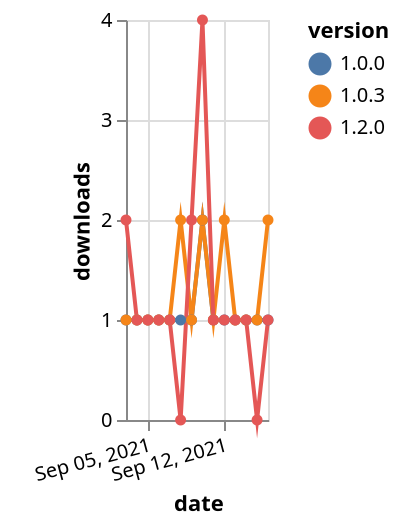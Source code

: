 {"$schema": "https://vega.github.io/schema/vega-lite/v5.json", "description": "A simple bar chart with embedded data.", "data": {"values": [{"date": "2021-09-03", "total": 161, "delta": 1, "version": "1.0.0"}, {"date": "2021-09-04", "total": 162, "delta": 1, "version": "1.0.0"}, {"date": "2021-09-05", "total": 163, "delta": 1, "version": "1.0.0"}, {"date": "2021-09-06", "total": 164, "delta": 1, "version": "1.0.0"}, {"date": "2021-09-07", "total": 165, "delta": 1, "version": "1.0.0"}, {"date": "2021-09-08", "total": 166, "delta": 1, "version": "1.0.0"}, {"date": "2021-09-09", "total": 167, "delta": 1, "version": "1.0.0"}, {"date": "2021-09-10", "total": 169, "delta": 2, "version": "1.0.0"}, {"date": "2021-09-11", "total": 170, "delta": 1, "version": "1.0.0"}, {"date": "2021-09-12", "total": 171, "delta": 1, "version": "1.0.0"}, {"date": "2021-09-13", "total": 172, "delta": 1, "version": "1.0.0"}, {"date": "2021-09-14", "total": 173, "delta": 1, "version": "1.0.0"}, {"date": "2021-09-15", "total": 174, "delta": 1, "version": "1.0.0"}, {"date": "2021-09-16", "total": 175, "delta": 1, "version": "1.0.0"}, {"date": "2021-09-03", "total": 155, "delta": 1, "version": "1.0.3"}, {"date": "2021-09-04", "total": 156, "delta": 1, "version": "1.0.3"}, {"date": "2021-09-05", "total": 157, "delta": 1, "version": "1.0.3"}, {"date": "2021-09-06", "total": 158, "delta": 1, "version": "1.0.3"}, {"date": "2021-09-07", "total": 159, "delta": 1, "version": "1.0.3"}, {"date": "2021-09-08", "total": 161, "delta": 2, "version": "1.0.3"}, {"date": "2021-09-09", "total": 162, "delta": 1, "version": "1.0.3"}, {"date": "2021-09-10", "total": 164, "delta": 2, "version": "1.0.3"}, {"date": "2021-09-11", "total": 165, "delta": 1, "version": "1.0.3"}, {"date": "2021-09-12", "total": 167, "delta": 2, "version": "1.0.3"}, {"date": "2021-09-13", "total": 168, "delta": 1, "version": "1.0.3"}, {"date": "2021-09-14", "total": 169, "delta": 1, "version": "1.0.3"}, {"date": "2021-09-15", "total": 170, "delta": 1, "version": "1.0.3"}, {"date": "2021-09-16", "total": 172, "delta": 2, "version": "1.0.3"}, {"date": "2021-09-03", "total": 147, "delta": 2, "version": "1.2.0"}, {"date": "2021-09-04", "total": 148, "delta": 1, "version": "1.2.0"}, {"date": "2021-09-05", "total": 149, "delta": 1, "version": "1.2.0"}, {"date": "2021-09-06", "total": 150, "delta": 1, "version": "1.2.0"}, {"date": "2021-09-07", "total": 151, "delta": 1, "version": "1.2.0"}, {"date": "2021-09-08", "total": 151, "delta": 0, "version": "1.2.0"}, {"date": "2021-09-09", "total": 153, "delta": 2, "version": "1.2.0"}, {"date": "2021-09-10", "total": 157, "delta": 4, "version": "1.2.0"}, {"date": "2021-09-11", "total": 158, "delta": 1, "version": "1.2.0"}, {"date": "2021-09-12", "total": 159, "delta": 1, "version": "1.2.0"}, {"date": "2021-09-13", "total": 160, "delta": 1, "version": "1.2.0"}, {"date": "2021-09-14", "total": 161, "delta": 1, "version": "1.2.0"}, {"date": "2021-09-15", "total": 161, "delta": 0, "version": "1.2.0"}, {"date": "2021-09-16", "total": 162, "delta": 1, "version": "1.2.0"}]}, "width": "container", "mark": {"type": "line", "point": {"filled": true}}, "encoding": {"x": {"field": "date", "type": "temporal", "timeUnit": "yearmonthdate", "title": "date", "axis": {"labelAngle": -15}}, "y": {"field": "delta", "type": "quantitative", "title": "downloads"}, "color": {"field": "version", "type": "nominal"}, "tooltip": {"field": "delta"}}}